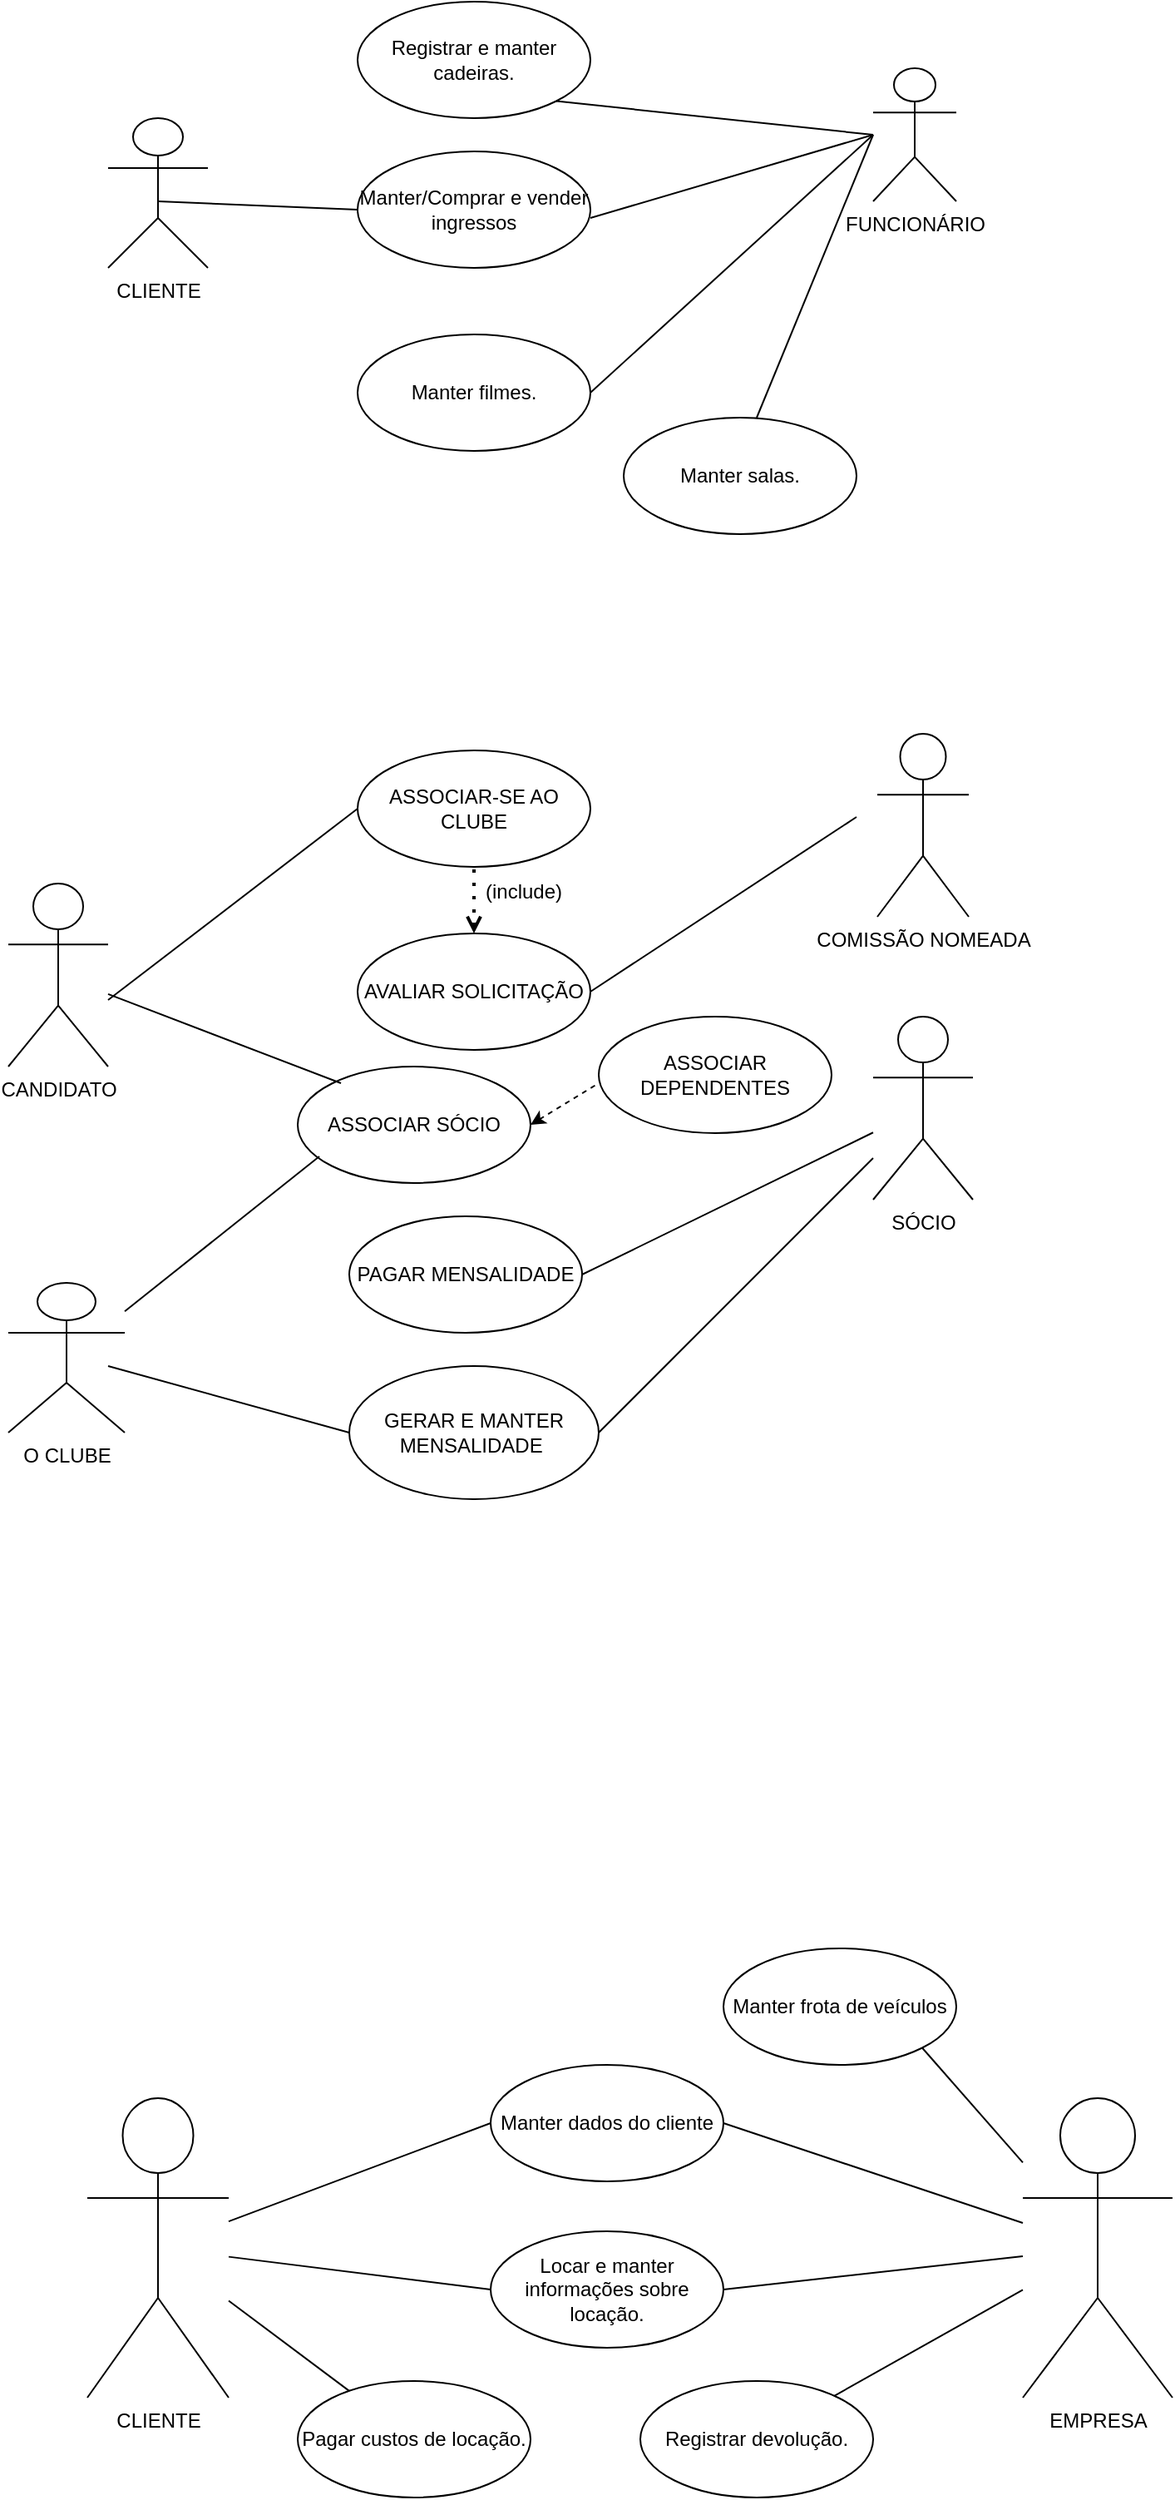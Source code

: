 <mxfile version="21.1.6" type="github">
  <diagram name="Página-1" id="vsVGZpnjvxE_ENfNlE_k">
    <mxGraphModel dx="1377" dy="796" grid="1" gridSize="10" guides="1" tooltips="1" connect="1" arrows="1" fold="1" page="1" pageScale="1" pageWidth="827" pageHeight="1169" math="0" shadow="0">
      <root>
        <mxCell id="0" />
        <mxCell id="1" parent="0" />
        <mxCell id="FmYQ0c0Ppn1lsgaGKw3m-1" value="CLIENTE&lt;br&gt;" style="shape=umlActor;html=1;verticalLabelPosition=bottom;verticalAlign=top;align=center;" parent="1" vertex="1">
          <mxGeometry x="80" y="230" width="60" height="90" as="geometry" />
        </mxCell>
        <mxCell id="FmYQ0c0Ppn1lsgaGKw3m-2" value="Registrar e manter cadeiras." style="ellipse;whiteSpace=wrap;html=1;" parent="1" vertex="1">
          <mxGeometry x="230" y="160" width="140" height="70" as="geometry" />
        </mxCell>
        <mxCell id="FmYQ0c0Ppn1lsgaGKw3m-3" value="Manter filmes." style="ellipse;whiteSpace=wrap;html=1;" parent="1" vertex="1">
          <mxGeometry x="230" y="360" width="140" height="70" as="geometry" />
        </mxCell>
        <mxCell id="FmYQ0c0Ppn1lsgaGKw3m-5" value="Manter/Comprar e vender ingressos" style="ellipse;whiteSpace=wrap;html=1;" parent="1" vertex="1">
          <mxGeometry x="230" y="250" width="140" height="70" as="geometry" />
        </mxCell>
        <mxCell id="FmYQ0c0Ppn1lsgaGKw3m-7" value="" style="endArrow=none;html=1;rounded=0;entryX=0;entryY=0.5;entryDx=0;entryDy=0;" parent="1" target="FmYQ0c0Ppn1lsgaGKw3m-5" edge="1">
          <mxGeometry width="50" height="50" relative="1" as="geometry">
            <mxPoint x="110" y="280" as="sourcePoint" />
            <mxPoint x="160" y="230" as="targetPoint" />
            <Array as="points" />
          </mxGeometry>
        </mxCell>
        <mxCell id="FmYQ0c0Ppn1lsgaGKw3m-8" value="FUNCIONÁRIO" style="shape=umlActor;verticalLabelPosition=bottom;verticalAlign=top;html=1;outlineConnect=0;" parent="1" vertex="1">
          <mxGeometry x="540" y="200" width="50" height="80" as="geometry" />
        </mxCell>
        <mxCell id="FmYQ0c0Ppn1lsgaGKw3m-14" value="" style="endArrow=none;html=1;rounded=0;exitX=1;exitY=1;exitDx=0;exitDy=0;" parent="1" source="FmYQ0c0Ppn1lsgaGKw3m-2" edge="1">
          <mxGeometry width="50" height="50" relative="1" as="geometry">
            <mxPoint x="490" y="290" as="sourcePoint" />
            <mxPoint x="540" y="240" as="targetPoint" />
          </mxGeometry>
        </mxCell>
        <mxCell id="FmYQ0c0Ppn1lsgaGKw3m-15" value="" style="endArrow=none;html=1;rounded=0;" parent="1" edge="1">
          <mxGeometry width="50" height="50" relative="1" as="geometry">
            <mxPoint x="370" y="290" as="sourcePoint" />
            <mxPoint x="540" y="240" as="targetPoint" />
          </mxGeometry>
        </mxCell>
        <mxCell id="FmYQ0c0Ppn1lsgaGKw3m-21" value="" style="endArrow=none;html=1;rounded=0;exitX=1;exitY=0.5;exitDx=0;exitDy=0;" parent="1" source="FmYQ0c0Ppn1lsgaGKw3m-3" edge="1">
          <mxGeometry width="50" height="50" relative="1" as="geometry">
            <mxPoint x="460" y="360" as="sourcePoint" />
            <mxPoint x="540" y="240" as="targetPoint" />
            <Array as="points" />
          </mxGeometry>
        </mxCell>
        <mxCell id="FmYQ0c0Ppn1lsgaGKw3m-23" value="CANDIDATO" style="shape=umlActor;verticalLabelPosition=bottom;verticalAlign=top;html=1;outlineConnect=0;" parent="1" vertex="1">
          <mxGeometry x="20" y="690" width="60" height="110" as="geometry" />
        </mxCell>
        <mxCell id="FmYQ0c0Ppn1lsgaGKw3m-24" value="SÓCIO" style="shape=umlActor;verticalLabelPosition=bottom;verticalAlign=top;html=1;outlineConnect=0;" parent="1" vertex="1">
          <mxGeometry x="540" y="770" width="60" height="110" as="geometry" />
        </mxCell>
        <mxCell id="FmYQ0c0Ppn1lsgaGKw3m-26" value="COMISSÃO NOMEADA&lt;br&gt;" style="shape=umlActor;verticalLabelPosition=bottom;verticalAlign=top;html=1;outlineConnect=0;" parent="1" vertex="1">
          <mxGeometry x="542.5" y="600" width="55" height="110" as="geometry" />
        </mxCell>
        <mxCell id="FmYQ0c0Ppn1lsgaGKw3m-27" value="ASSOCIAR-SE AO CLUBE" style="ellipse;whiteSpace=wrap;html=1;" parent="1" vertex="1">
          <mxGeometry x="230" y="610" width="140" height="70" as="geometry" />
        </mxCell>
        <mxCell id="FmYQ0c0Ppn1lsgaGKw3m-33" value="GERAR E MANTER MENSALIDADE&amp;nbsp;" style="ellipse;whiteSpace=wrap;html=1;" parent="1" vertex="1">
          <mxGeometry x="225" y="980" width="150" height="80" as="geometry" />
        </mxCell>
        <mxCell id="FmYQ0c0Ppn1lsgaGKw3m-36" value="" style="edgeStyle=none;html=1;endArrow=none;verticalAlign=bottom;rounded=0;entryX=0;entryY=0.5;entryDx=0;entryDy=0;" parent="1" target="FmYQ0c0Ppn1lsgaGKw3m-27" edge="1">
          <mxGeometry width="160" relative="1" as="geometry">
            <mxPoint x="80" y="760" as="sourcePoint" />
            <mxPoint x="120" y="755" as="targetPoint" />
          </mxGeometry>
        </mxCell>
        <mxCell id="FmYQ0c0Ppn1lsgaGKw3m-41" value="Manter salas." style="ellipse;whiteSpace=wrap;html=1;" parent="1" vertex="1">
          <mxGeometry x="390" y="410" width="140" height="70" as="geometry" />
        </mxCell>
        <mxCell id="FmYQ0c0Ppn1lsgaGKw3m-42" value="" style="endArrow=none;html=1;rounded=0;" parent="1" edge="1">
          <mxGeometry width="50" height="50" relative="1" as="geometry">
            <mxPoint x="470" y="410" as="sourcePoint" />
            <mxPoint x="540" y="240" as="targetPoint" />
          </mxGeometry>
        </mxCell>
        <mxCell id="FmYQ0c0Ppn1lsgaGKw3m-43" value="O CLUBE" style="shape=umlActor;verticalLabelPosition=bottom;verticalAlign=top;html=1;outlineConnect=0;" parent="1" vertex="1">
          <mxGeometry x="20" y="930" width="70" height="90" as="geometry" />
        </mxCell>
        <mxCell id="FmYQ0c0Ppn1lsgaGKw3m-44" value="" style="endArrow=none;html=1;rounded=0;entryX=0;entryY=0.5;entryDx=0;entryDy=0;" parent="1" target="FmYQ0c0Ppn1lsgaGKw3m-33" edge="1">
          <mxGeometry width="50" height="50" relative="1" as="geometry">
            <mxPoint x="80" y="980" as="sourcePoint" />
            <mxPoint x="130" y="930" as="targetPoint" />
          </mxGeometry>
        </mxCell>
        <mxCell id="FmYQ0c0Ppn1lsgaGKw3m-45" value="AVALIAR SOLICITAÇÃO" style="ellipse;whiteSpace=wrap;html=1;" parent="1" vertex="1">
          <mxGeometry x="230" y="720" width="140" height="70" as="geometry" />
        </mxCell>
        <mxCell id="FmYQ0c0Ppn1lsgaGKw3m-46" value="" style="endArrow=none;html=1;rounded=0;exitX=1;exitY=0.5;exitDx=0;exitDy=0;" parent="1" source="FmYQ0c0Ppn1lsgaGKw3m-45" edge="1">
          <mxGeometry width="50" height="50" relative="1" as="geometry">
            <mxPoint x="390" y="840" as="sourcePoint" />
            <mxPoint x="530" y="650" as="targetPoint" />
          </mxGeometry>
        </mxCell>
        <mxCell id="FmYQ0c0Ppn1lsgaGKw3m-48" value="PAGAR MENSALIDADE" style="ellipse;whiteSpace=wrap;html=1;" parent="1" vertex="1">
          <mxGeometry x="225" y="890" width="140" height="70" as="geometry" />
        </mxCell>
        <mxCell id="FmYQ0c0Ppn1lsgaGKw3m-49" value="" style="endArrow=none;html=1;rounded=0;exitX=1;exitY=0.5;exitDx=0;exitDy=0;" parent="1" source="FmYQ0c0Ppn1lsgaGKw3m-48" target="FmYQ0c0Ppn1lsgaGKw3m-24" edge="1">
          <mxGeometry width="50" height="50" relative="1" as="geometry">
            <mxPoint x="370" y="870" as="sourcePoint" />
            <mxPoint x="540" y="850" as="targetPoint" />
          </mxGeometry>
        </mxCell>
        <mxCell id="FmYQ0c0Ppn1lsgaGKw3m-50" value="" style="endArrow=none;html=1;rounded=0;exitX=1;exitY=0.5;exitDx=0;exitDy=0;" parent="1" edge="1" target="FmYQ0c0Ppn1lsgaGKw3m-24" source="FmYQ0c0Ppn1lsgaGKw3m-33">
          <mxGeometry width="50" height="50" relative="1" as="geometry">
            <mxPoint x="370" y="970" as="sourcePoint" />
            <mxPoint x="540" y="830" as="targetPoint" />
            <Array as="points" />
          </mxGeometry>
        </mxCell>
        <mxCell id="R9IY0lS1QB7r40GFLZme-2" value="CLIENTE" style="shape=umlActor;html=1;verticalLabelPosition=bottom;verticalAlign=top;align=center;" vertex="1" parent="1">
          <mxGeometry x="67.5" y="1420" width="85" height="180" as="geometry" />
        </mxCell>
        <mxCell id="R9IY0lS1QB7r40GFLZme-3" value="EMPRESA" style="shape=umlActor;html=1;verticalLabelPosition=bottom;verticalAlign=top;align=center;" vertex="1" parent="1">
          <mxGeometry x="630" y="1420" width="90" height="180" as="geometry" />
        </mxCell>
        <mxCell id="R9IY0lS1QB7r40GFLZme-25" value="" style="endArrow=none;dashed=1;html=1;dashPattern=1 3;strokeWidth=2;rounded=0;exitX=0.5;exitY=0;exitDx=0;exitDy=0;startArrow=open;startFill=0;" edge="1" parent="1" source="FmYQ0c0Ppn1lsgaGKw3m-45">
          <mxGeometry width="50" height="50" relative="1" as="geometry">
            <mxPoint x="250" y="730" as="sourcePoint" />
            <mxPoint x="300" y="680" as="targetPoint" />
          </mxGeometry>
        </mxCell>
        <mxCell id="R9IY0lS1QB7r40GFLZme-26" value="(include)" style="text;html=1;strokeColor=none;fillColor=none;align=center;verticalAlign=middle;whiteSpace=wrap;rounded=0;" vertex="1" parent="1">
          <mxGeometry x="300" y="680" width="60" height="30" as="geometry" />
        </mxCell>
        <mxCell id="R9IY0lS1QB7r40GFLZme-27" value="ASSOCIAR SÓCIO" style="ellipse;whiteSpace=wrap;html=1;" vertex="1" parent="1">
          <mxGeometry x="194" y="800" width="140" height="70" as="geometry" />
        </mxCell>
        <mxCell id="R9IY0lS1QB7r40GFLZme-28" value="" style="edgeStyle=none;html=1;endArrow=none;verticalAlign=bottom;rounded=0;" edge="1" parent="1" source="FmYQ0c0Ppn1lsgaGKw3m-23">
          <mxGeometry width="160" relative="1" as="geometry">
            <mxPoint x="60" y="810" as="sourcePoint" />
            <mxPoint x="220" y="810" as="targetPoint" />
          </mxGeometry>
        </mxCell>
        <mxCell id="R9IY0lS1QB7r40GFLZme-29" value="" style="endArrow=none;html=1;rounded=0;entryX=0.093;entryY=0.771;entryDx=0;entryDy=0;entryPerimeter=0;" edge="1" parent="1" source="FmYQ0c0Ppn1lsgaGKw3m-43" target="R9IY0lS1QB7r40GFLZme-27">
          <mxGeometry width="50" height="50" relative="1" as="geometry">
            <mxPoint x="150" y="910" as="sourcePoint" />
            <mxPoint x="200" y="860" as="targetPoint" />
          </mxGeometry>
        </mxCell>
        <mxCell id="R9IY0lS1QB7r40GFLZme-30" value="ASSOCIAR DEPENDENTES" style="ellipse;whiteSpace=wrap;html=1;" vertex="1" parent="1">
          <mxGeometry x="375" y="770" width="140" height="70" as="geometry" />
        </mxCell>
        <mxCell id="R9IY0lS1QB7r40GFLZme-31" value="" style="endArrow=none;html=1;rounded=0;exitX=1;exitY=0.5;exitDx=0;exitDy=0;endFill=0;startArrow=classic;startFill=1;dashed=1;" edge="1" parent="1" source="R9IY0lS1QB7r40GFLZme-27">
          <mxGeometry width="50" height="50" relative="1" as="geometry">
            <mxPoint x="325" y="860" as="sourcePoint" />
            <mxPoint x="375" y="810" as="targetPoint" />
          </mxGeometry>
        </mxCell>
        <mxCell id="R9IY0lS1QB7r40GFLZme-32" value="Manter frota de veículos" style="ellipse;whiteSpace=wrap;html=1;" vertex="1" parent="1">
          <mxGeometry x="450" y="1330" width="140" height="70" as="geometry" />
        </mxCell>
        <mxCell id="R9IY0lS1QB7r40GFLZme-33" value="" style="endArrow=none;html=1;rounded=0;entryX=1;entryY=1;entryDx=0;entryDy=0;" edge="1" parent="1" source="R9IY0lS1QB7r40GFLZme-3" target="R9IY0lS1QB7r40GFLZme-32">
          <mxGeometry width="50" height="50" relative="1" as="geometry">
            <mxPoint x="620" y="1510" as="sourcePoint" />
            <mxPoint x="600" y="1400" as="targetPoint" />
          </mxGeometry>
        </mxCell>
        <mxCell id="R9IY0lS1QB7r40GFLZme-34" value="Manter dados do cliente" style="ellipse;whiteSpace=wrap;html=1;" vertex="1" parent="1">
          <mxGeometry x="310" y="1400" width="140" height="70" as="geometry" />
        </mxCell>
        <mxCell id="R9IY0lS1QB7r40GFLZme-35" value="" style="endArrow=none;html=1;rounded=0;entryX=0;entryY=0.5;entryDx=0;entryDy=0;" edge="1" parent="1" source="R9IY0lS1QB7r40GFLZme-2" target="R9IY0lS1QB7r40GFLZme-34">
          <mxGeometry width="50" height="50" relative="1" as="geometry">
            <mxPoint x="170" y="1480" as="sourcePoint" />
            <mxPoint x="220" y="1430" as="targetPoint" />
          </mxGeometry>
        </mxCell>
        <mxCell id="R9IY0lS1QB7r40GFLZme-36" value="" style="endArrow=none;html=1;rounded=0;exitX=1;exitY=0.5;exitDx=0;exitDy=0;" edge="1" parent="1" source="R9IY0lS1QB7r40GFLZme-34" target="R9IY0lS1QB7r40GFLZme-3">
          <mxGeometry width="50" height="50" relative="1" as="geometry">
            <mxPoint x="390" y="1450" as="sourcePoint" />
            <mxPoint x="440" y="1400" as="targetPoint" />
          </mxGeometry>
        </mxCell>
        <mxCell id="R9IY0lS1QB7r40GFLZme-41" value="Locar e manter informações sobre locação." style="ellipse;whiteSpace=wrap;html=1;" vertex="1" parent="1">
          <mxGeometry x="310" y="1500" width="140" height="70" as="geometry" />
        </mxCell>
        <mxCell id="R9IY0lS1QB7r40GFLZme-42" value="" style="endArrow=none;html=1;rounded=0;entryX=0;entryY=0.5;entryDx=0;entryDy=0;" edge="1" parent="1" source="R9IY0lS1QB7r40GFLZme-2" target="R9IY0lS1QB7r40GFLZme-41">
          <mxGeometry width="50" height="50" relative="1" as="geometry">
            <mxPoint x="210" y="1580" as="sourcePoint" />
            <mxPoint x="260" y="1530" as="targetPoint" />
          </mxGeometry>
        </mxCell>
        <mxCell id="R9IY0lS1QB7r40GFLZme-43" value="" style="endArrow=none;html=1;rounded=0;exitX=1;exitY=0.5;exitDx=0;exitDy=0;" edge="1" parent="1" source="R9IY0lS1QB7r40GFLZme-41" target="R9IY0lS1QB7r40GFLZme-3">
          <mxGeometry width="50" height="50" relative="1" as="geometry">
            <mxPoint x="453" y="1500" as="sourcePoint" />
            <mxPoint x="630" y="1552" as="targetPoint" />
          </mxGeometry>
        </mxCell>
        <mxCell id="R9IY0lS1QB7r40GFLZme-49" value="Registrar devolução." style="ellipse;whiteSpace=wrap;html=1;" vertex="1" parent="1">
          <mxGeometry x="400" y="1590" width="140" height="70" as="geometry" />
        </mxCell>
        <mxCell id="R9IY0lS1QB7r40GFLZme-51" value="" style="endArrow=none;html=1;rounded=0;" edge="1" parent="1" source="R9IY0lS1QB7r40GFLZme-49" target="R9IY0lS1QB7r40GFLZme-3">
          <mxGeometry width="50" height="50" relative="1" as="geometry">
            <mxPoint x="590" y="1660" as="sourcePoint" />
            <mxPoint x="640" y="1610" as="targetPoint" />
          </mxGeometry>
        </mxCell>
        <mxCell id="R9IY0lS1QB7r40GFLZme-52" value="Pagar custos de locação." style="ellipse;whiteSpace=wrap;html=1;" vertex="1" parent="1">
          <mxGeometry x="194" y="1590" width="140" height="70" as="geometry" />
        </mxCell>
        <mxCell id="R9IY0lS1QB7r40GFLZme-53" value="" style="endArrow=none;html=1;rounded=0;" edge="1" parent="1" source="R9IY0lS1QB7r40GFLZme-52" target="R9IY0lS1QB7r40GFLZme-2">
          <mxGeometry width="50" height="50" relative="1" as="geometry">
            <mxPoint x="180" y="1630" as="sourcePoint" />
            <mxPoint x="230" y="1580" as="targetPoint" />
          </mxGeometry>
        </mxCell>
      </root>
    </mxGraphModel>
  </diagram>
</mxfile>
